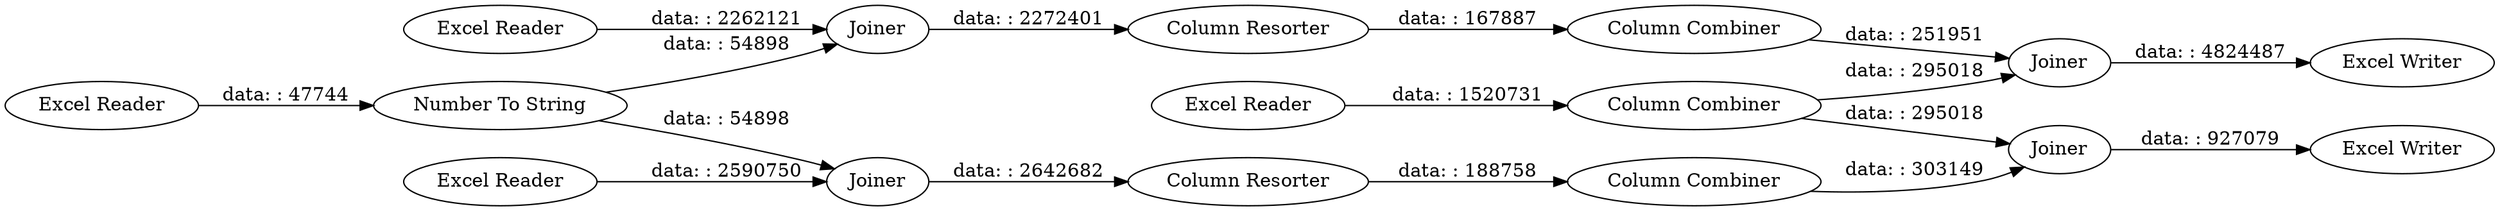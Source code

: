 digraph {
	"-202432758418799525_9" [label=Joiner]
	"-202432758418799525_11" [label="Excel Reader"]
	"-202432758418799525_13" [label="Column Combiner"]
	"-202432758418799525_8" [label="Column Combiner"]
	"-202432758418799525_6" [label="Column Resorter"]
	"-202432758418799525_4" [label=Joiner]
	"-202432758418799525_2" [label="Excel Reader"]
	"-202432758418799525_5" [label="Number To String"]
	"-202432758418799525_10" [label="Excel Writer"]
	"-202432758418799525_14" [label=Joiner]
	"-202432758418799525_15" [label="Excel Writer"]
	"-202432758418799525_17" [label="Column Resorter"]
	"-202432758418799525_16" [label="Excel Reader"]
	"-202432758418799525_3" [label="Excel Reader"]
	"-202432758418799525_7" [label="Column Combiner"]
	"-202432758418799525_12" [label=Joiner]
	"-202432758418799525_8" -> "-202432758418799525_9" [label="data: : 295018"]
	"-202432758418799525_5" -> "-202432758418799525_12" [label="data: : 54898"]
	"-202432758418799525_4" -> "-202432758418799525_6" [label="data: : 2642682"]
	"-202432758418799525_6" -> "-202432758418799525_7" [label="data: : 188758"]
	"-202432758418799525_13" -> "-202432758418799525_14" [label="data: : 251951"]
	"-202432758418799525_3" -> "-202432758418799525_5" [label="data: : 47744"]
	"-202432758418799525_2" -> "-202432758418799525_4" [label="data: : 2590750"]
	"-202432758418799525_14" -> "-202432758418799525_15" [label="data: : 4824487"]
	"-202432758418799525_7" -> "-202432758418799525_9" [label="data: : 303149"]
	"-202432758418799525_11" -> "-202432758418799525_12" [label="data: : 2262121"]
	"-202432758418799525_16" -> "-202432758418799525_8" [label="data: : 1520731"]
	"-202432758418799525_12" -> "-202432758418799525_17" [label="data: : 2272401"]
	"-202432758418799525_8" -> "-202432758418799525_14" [label="data: : 295018"]
	"-202432758418799525_5" -> "-202432758418799525_4" [label="data: : 54898"]
	"-202432758418799525_9" -> "-202432758418799525_10" [label="data: : 927079"]
	"-202432758418799525_17" -> "-202432758418799525_13" [label="data: : 167887"]
	rankdir=LR
}
